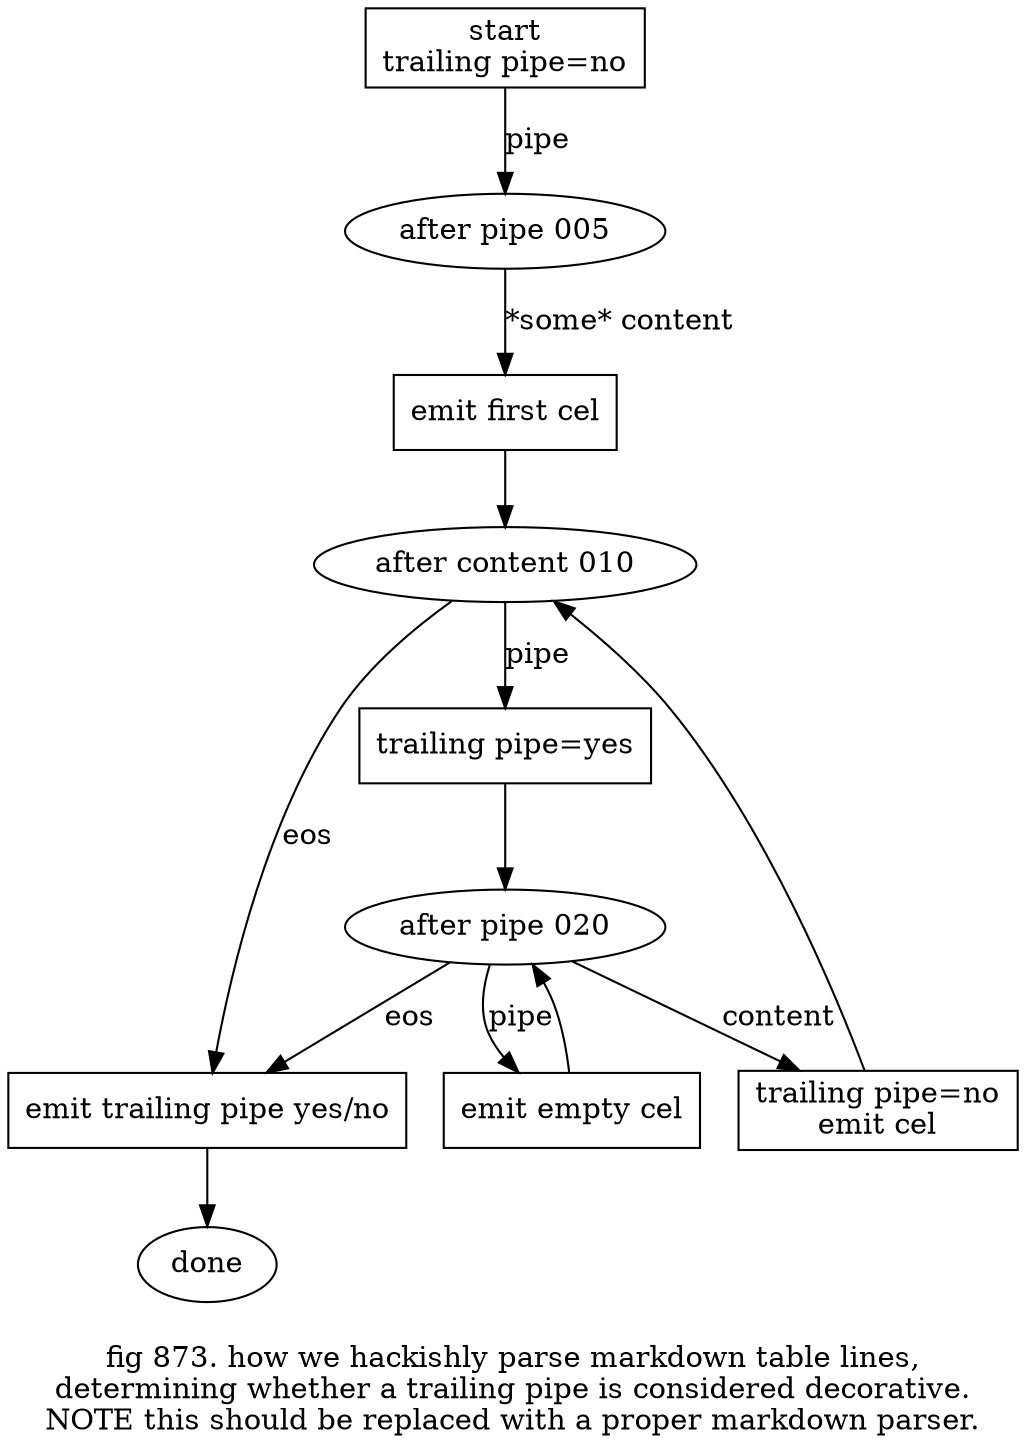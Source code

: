 digraph g {

n000[shape=rect label="start\ntrailing pipe=no"]


/* there must always be a first pipe, and it must be at column 1 */
n000->n005[label="pipe"]
n005[label="after pipe 005"]


/* there must always be some content (an ID) for the first cel */
n005->n007[label="*some* content"]
n007[shape=rect label="emit first cel"]
n007->n010
n010[label="after content 010"]


/* at this point you can be done */
n010->n995[label="eos"]

/* or maybe there's a pipe */

n010->n015[label="pipe"]
n015[shape=rect label="trailing pipe=yes"]


n015->n020
n020[label="after pipe 020"]


/* after this pipe, you can be done */
n020->n995[label="eos"]


/* after this pipe, you can have another pipe */
n020->n025[label="pipe"]
n025[shape=rect label="emit empty cel"]
n025->n020


/* after a pipe, you could have content */

n020->n030[label="content"]
n030[shape=rect label="trailing pipe=no
emit cel"]

/* after content now is the same as after content before */
n030->n010


n995[shape=rect label="emit trailing pipe yes/no"]
n995->n999
n999[label="done"]


label="\nfig 873. how we hackishly parse markdown table lines,
determining whether a trailing pipe is considered decorative.
NOTE this should be replaced with a proper markdown parser.
"
}
/*
#born.
*/
